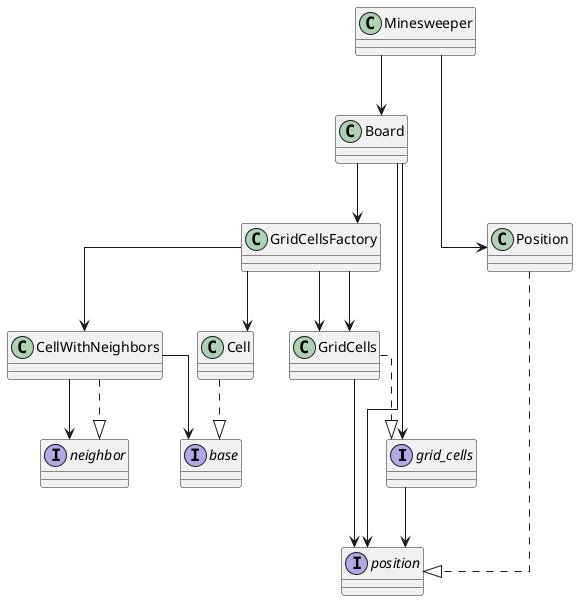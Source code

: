 @startuml overview

top to bottom direction

skinparam defaultFontName HackGen

skinparam linetype ortho

interface grid_cells {}
interface position {}
interface neighbor {}
interface base {}

Minesweeper --> Board
Minesweeper --> Position

Board --> grid_cells
Board --> position
Board --> GridCellsFactory

GridCellsFactory --> GridCells

GridCells ..|> grid_cells
GridCells --> position

grid_cells --> position

Position ..|> position

GridCellsFactory --> Cell
GridCellsFactory --> CellWithNeighbors
GridCellsFactory --> GridCells

CellWithNeighbors --> neighbor
CellWithNeighbors ..|> neighbor
CellWithNeighbors --> base

Cell ..|> base

@enduml